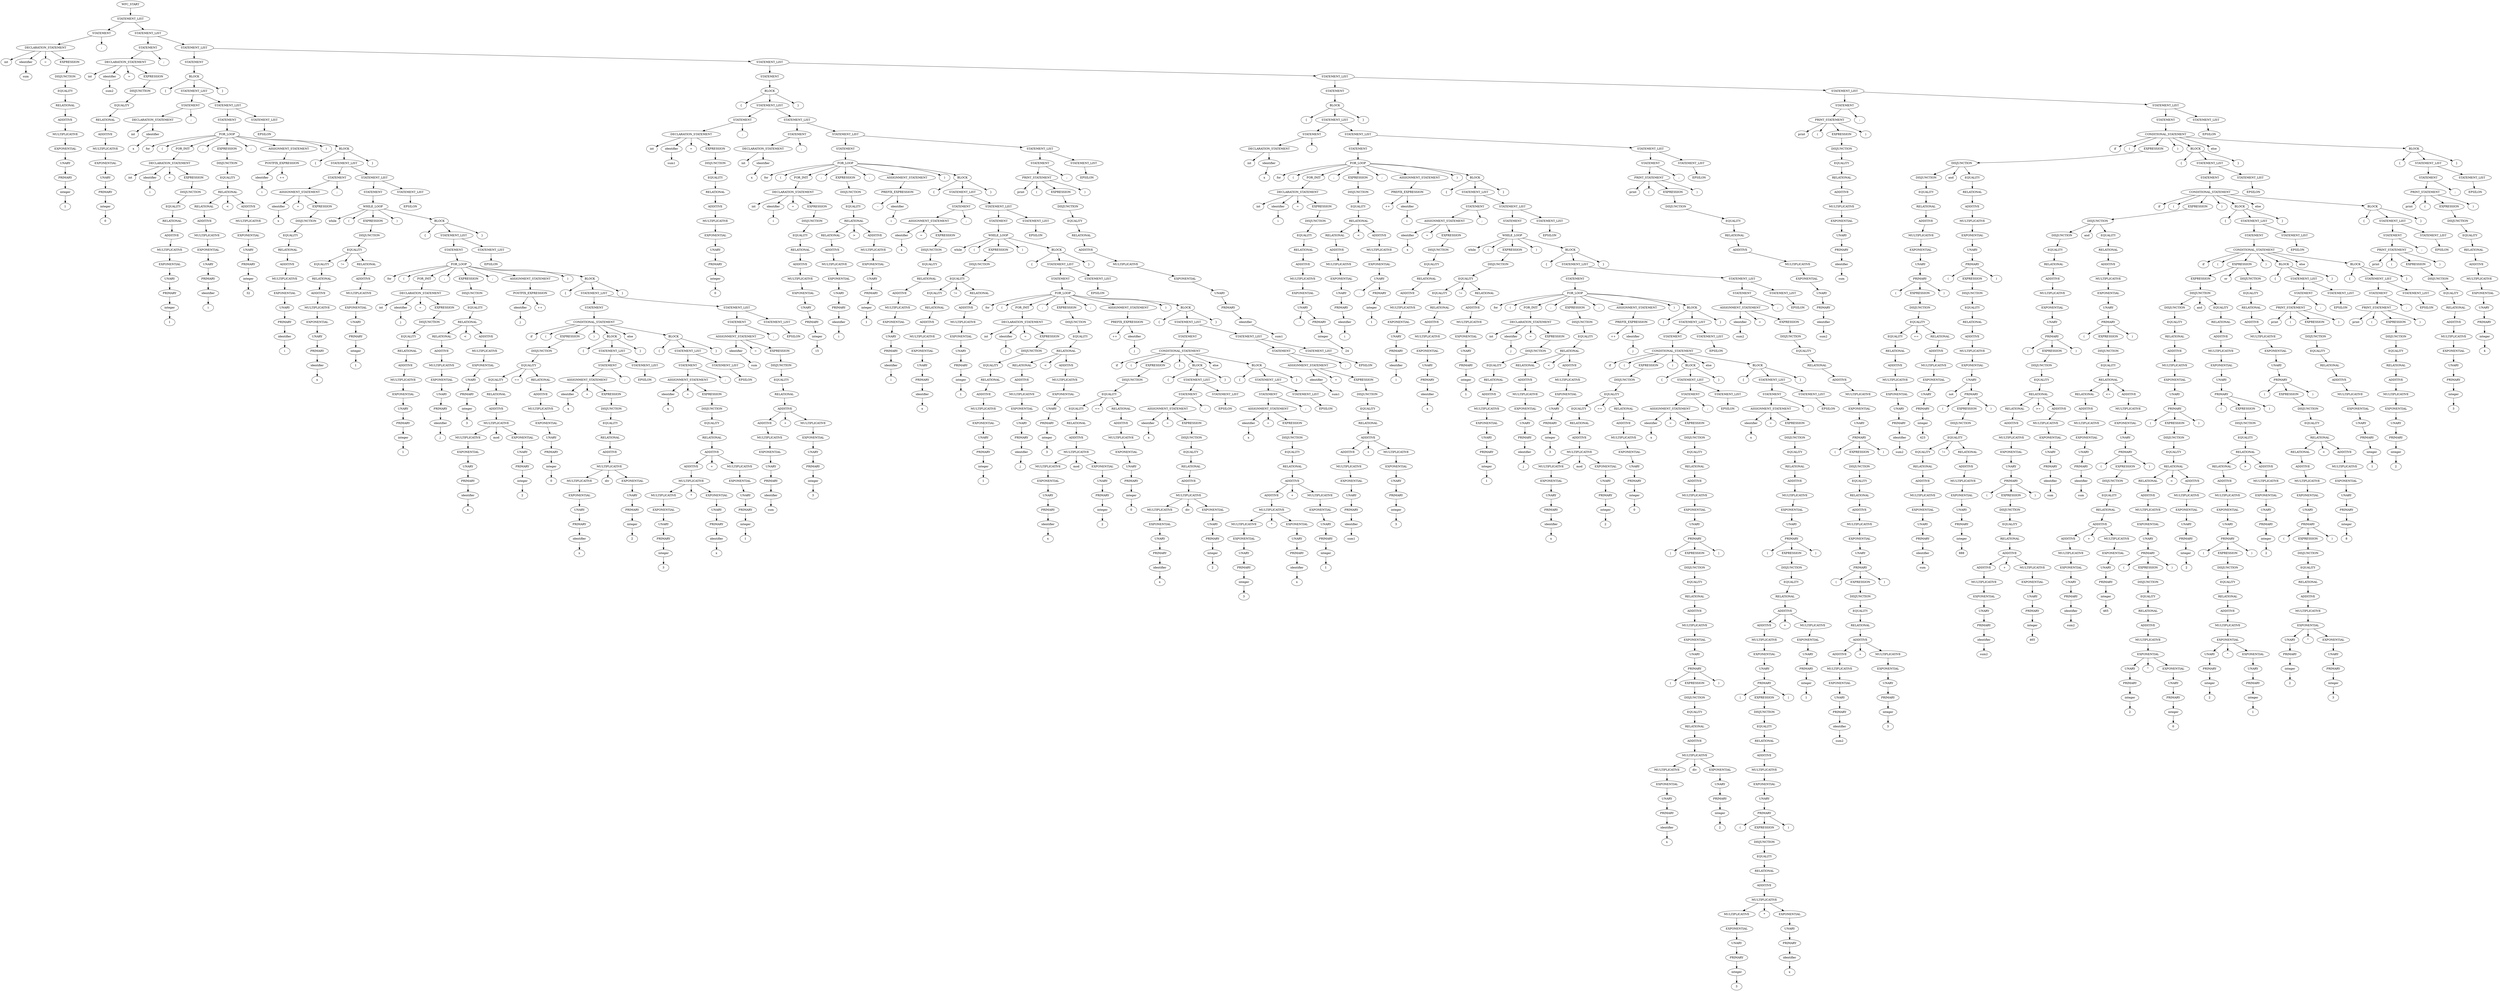 
digraph "three_x_plus_1"
{
struct1 [label="WFC_START"]
struct2 [label="STATEMENT_LIST"]
struct3 [label="STATEMENT"]
struct4 [label="DECLARATION_STATEMENT"]
struct5 [label="int"]
struct4->struct5
struct6 [label="identifier"]
struct7 [label="sum"]
struct6->struct7
struct4->struct6
struct8 [label="="]
struct4->struct8
struct9 [label="EXPRESSION"]
struct10 [label="DISJUNCTION"]
struct11 [label="EQUALITY"]
struct12 [label="RELATIONAL"]
struct13 [label="ADDITIVE"]
struct14 [label="MULTIPLICATIVE"]
struct15 [label="EXPONENTIAL"]
struct16 [label="UNARY"]
struct17 [label="PRIMARY"]
struct18 [label="integer"]
struct19 [label="1"]
struct18->struct19
struct17->struct18
struct16->struct17
struct15->struct16
struct14->struct15
struct13->struct14
struct12->struct13
struct11->struct12
struct10->struct11
struct9->struct10
struct4->struct9
struct3->struct4
struct20 [label=";"]
struct3->struct20
struct2->struct3
struct21 [label="STATEMENT_LIST"]
struct22 [label="STATEMENT"]
struct23 [label="DECLARATION_STATEMENT"]
struct24 [label="int"]
struct23->struct24
struct25 [label="identifier"]
struct26 [label="sum2"]
struct25->struct26
struct23->struct25
struct27 [label="="]
struct23->struct27
struct28 [label="EXPRESSION"]
struct29 [label="DISJUNCTION"]
struct30 [label="EQUALITY"]
struct31 [label="RELATIONAL"]
struct32 [label="ADDITIVE"]
struct33 [label="MULTIPLICATIVE"]
struct34 [label="EXPONENTIAL"]
struct35 [label="UNARY"]
struct36 [label="PRIMARY"]
struct37 [label="integer"]
struct38 [label="0"]
struct37->struct38
struct36->struct37
struct35->struct36
struct34->struct35
struct33->struct34
struct32->struct33
struct31->struct32
struct30->struct31
struct29->struct30
struct28->struct29
struct23->struct28
struct22->struct23
struct39 [label=";"]
struct22->struct39
struct21->struct22
struct40 [label="STATEMENT_LIST"]
struct41 [label="STATEMENT"]
struct42 [label="BLOCK"]
struct43 [label="{"]
struct42->struct43
struct44 [label="STATEMENT_LIST"]
struct45 [label="STATEMENT"]
struct46 [label="DECLARATION_STATEMENT"]
struct47 [label="int"]
struct46->struct47
struct48 [label="identifier"]
struct49 [label="x"]
struct48->struct49
struct46->struct48
struct45->struct46
struct50 [label=";"]
struct45->struct50
struct44->struct45
struct51 [label="STATEMENT_LIST"]
struct52 [label="STATEMENT"]
struct53 [label="FOR_LOOP"]
struct54 [label="for"]
struct53->struct54
struct55 [label="("]
struct53->struct55
struct56 [label="FOR_INIT"]
struct57 [label="DECLARATION_STATEMENT"]
struct58 [label="int"]
struct57->struct58
struct59 [label="identifier"]
struct60 [label="i"]
struct59->struct60
struct57->struct59
struct61 [label="="]
struct57->struct61
struct62 [label="EXPRESSION"]
struct63 [label="DISJUNCTION"]
struct64 [label="EQUALITY"]
struct65 [label="RELATIONAL"]
struct66 [label="ADDITIVE"]
struct67 [label="MULTIPLICATIVE"]
struct68 [label="EXPONENTIAL"]
struct69 [label="UNARY"]
struct70 [label="PRIMARY"]
struct71 [label="integer"]
struct72 [label="1"]
struct71->struct72
struct70->struct71
struct69->struct70
struct68->struct69
struct67->struct68
struct66->struct67
struct65->struct66
struct64->struct65
struct63->struct64
struct62->struct63
struct57->struct62
struct56->struct57
struct53->struct56
struct73 [label=";"]
struct53->struct73
struct74 [label="EXPRESSION"]
struct75 [label="DISJUNCTION"]
struct76 [label="EQUALITY"]
struct77 [label="RELATIONAL"]
struct78 [label="RELATIONAL"]
struct79 [label="ADDITIVE"]
struct80 [label="MULTIPLICATIVE"]
struct81 [label="EXPONENTIAL"]
struct82 [label="UNARY"]
struct83 [label="PRIMARY"]
struct84 [label="identifier"]
struct85 [label="i"]
struct84->struct85
struct83->struct84
struct82->struct83
struct81->struct82
struct80->struct81
struct79->struct80
struct78->struct79
struct77->struct78
struct86 [label="<"]
struct77->struct86
struct87 [label="ADDITIVE"]
struct88 [label="MULTIPLICATIVE"]
struct89 [label="EXPONENTIAL"]
struct90 [label="UNARY"]
struct91 [label="PRIMARY"]
struct92 [label="integer"]
struct93 [label="32"]
struct92->struct93
struct91->struct92
struct90->struct91
struct89->struct90
struct88->struct89
struct87->struct88
struct77->struct87
struct76->struct77
struct75->struct76
struct74->struct75
struct53->struct74
struct94 [label=";"]
struct53->struct94
struct95 [label="ASSIGNMENT_STATEMENT"]
struct96 [label="POSTFIX_EXPRESSION"]
struct97 [label="identifier"]
struct98 [label="i"]
struct97->struct98
struct96->struct97
struct99 [label="++"]
struct96->struct99
struct95->struct96
struct53->struct95
struct100 [label=")"]
struct53->struct100
struct101 [label="BLOCK"]
struct102 [label="{"]
struct101->struct102
struct103 [label="STATEMENT_LIST"]
struct104 [label="STATEMENT"]
struct105 [label="ASSIGNMENT_STATEMENT"]
struct106 [label="identifier"]
struct107 [label="x"]
struct106->struct107
struct105->struct106
struct108 [label="="]
struct105->struct108
struct109 [label="EXPRESSION"]
struct110 [label="DISJUNCTION"]
struct111 [label="EQUALITY"]
struct112 [label="RELATIONAL"]
struct113 [label="ADDITIVE"]
struct114 [label="MULTIPLICATIVE"]
struct115 [label="EXPONENTIAL"]
struct116 [label="UNARY"]
struct117 [label="PRIMARY"]
struct118 [label="identifier"]
struct119 [label="i"]
struct118->struct119
struct117->struct118
struct116->struct117
struct115->struct116
struct114->struct115
struct113->struct114
struct112->struct113
struct111->struct112
struct110->struct111
struct109->struct110
struct105->struct109
struct104->struct105
struct120 [label=";"]
struct104->struct120
struct103->struct104
struct121 [label="STATEMENT_LIST"]
struct122 [label="STATEMENT"]
struct123 [label="WHILE_LOOP"]
struct124 [label="while"]
struct123->struct124
struct125 [label="("]
struct123->struct125
struct126 [label="EXPRESSION"]
struct127 [label="DISJUNCTION"]
struct128 [label="EQUALITY"]
struct129 [label="EQUALITY"]
struct130 [label="RELATIONAL"]
struct131 [label="ADDITIVE"]
struct132 [label="MULTIPLICATIVE"]
struct133 [label="EXPONENTIAL"]
struct134 [label="UNARY"]
struct135 [label="PRIMARY"]
struct136 [label="identifier"]
struct137 [label="x"]
struct136->struct137
struct135->struct136
struct134->struct135
struct133->struct134
struct132->struct133
struct131->struct132
struct130->struct131
struct129->struct130
struct128->struct129
struct138 [label="!="]
struct128->struct138
struct139 [label="RELATIONAL"]
struct140 [label="ADDITIVE"]
struct141 [label="MULTIPLICATIVE"]
struct142 [label="EXPONENTIAL"]
struct143 [label="UNARY"]
struct144 [label="PRIMARY"]
struct145 [label="integer"]
struct146 [label="1"]
struct145->struct146
struct144->struct145
struct143->struct144
struct142->struct143
struct141->struct142
struct140->struct141
struct139->struct140
struct128->struct139
struct127->struct128
struct126->struct127
struct123->struct126
struct147 [label=")"]
struct123->struct147
struct148 [label="BLOCK"]
struct149 [label="{"]
struct148->struct149
struct150 [label="STATEMENT_LIST"]
struct151 [label="STATEMENT"]
struct152 [label="FOR_LOOP"]
struct153 [label="for"]
struct152->struct153
struct154 [label="("]
struct152->struct154
struct155 [label="FOR_INIT"]
struct156 [label="DECLARATION_STATEMENT"]
struct157 [label="int"]
struct156->struct157
struct158 [label="identifier"]
struct159 [label="j"]
struct158->struct159
struct156->struct158
struct160 [label="="]
struct156->struct160
struct161 [label="EXPRESSION"]
struct162 [label="DISJUNCTION"]
struct163 [label="EQUALITY"]
struct164 [label="RELATIONAL"]
struct165 [label="ADDITIVE"]
struct166 [label="MULTIPLICATIVE"]
struct167 [label="EXPONENTIAL"]
struct168 [label="UNARY"]
struct169 [label="PRIMARY"]
struct170 [label="integer"]
struct171 [label="1"]
struct170->struct171
struct169->struct170
struct168->struct169
struct167->struct168
struct166->struct167
struct165->struct166
struct164->struct165
struct163->struct164
struct162->struct163
struct161->struct162
struct156->struct161
struct155->struct156
struct152->struct155
struct172 [label=";"]
struct152->struct172
struct173 [label="EXPRESSION"]
struct174 [label="DISJUNCTION"]
struct175 [label="EQUALITY"]
struct176 [label="RELATIONAL"]
struct177 [label="RELATIONAL"]
struct178 [label="ADDITIVE"]
struct179 [label="MULTIPLICATIVE"]
struct180 [label="EXPONENTIAL"]
struct181 [label="UNARY"]
struct182 [label="PRIMARY"]
struct183 [label="identifier"]
struct184 [label="j"]
struct183->struct184
struct182->struct183
struct181->struct182
struct180->struct181
struct179->struct180
struct178->struct179
struct177->struct178
struct176->struct177
struct185 [label="<"]
struct176->struct185
struct186 [label="ADDITIVE"]
struct187 [label="MULTIPLICATIVE"]
struct188 [label="EXPONENTIAL"]
struct189 [label="UNARY"]
struct190 [label="PRIMARY"]
struct191 [label="integer"]
struct192 [label="3"]
struct191->struct192
struct190->struct191
struct189->struct190
struct188->struct189
struct187->struct188
struct186->struct187
struct176->struct186
struct175->struct176
struct174->struct175
struct173->struct174
struct152->struct173
struct193 [label=";"]
struct152->struct193
struct194 [label="ASSIGNMENT_STATEMENT"]
struct195 [label="POSTFIX_EXPRESSION"]
struct196 [label="identifier"]
struct197 [label="j"]
struct196->struct197
struct195->struct196
struct198 [label="++"]
struct195->struct198
struct194->struct195
struct152->struct194
struct199 [label=")"]
struct152->struct199
struct200 [label="BLOCK"]
struct201 [label="{"]
struct200->struct201
struct202 [label="STATEMENT_LIST"]
struct203 [label="STATEMENT"]
struct204 [label="CONDITIONAL_STATEMENT"]
struct205 [label="if"]
struct204->struct205
struct206 [label="("]
struct204->struct206
struct207 [label="EXPRESSION"]
struct208 [label="DISJUNCTION"]
struct209 [label="EQUALITY"]
struct210 [label="EQUALITY"]
struct211 [label="RELATIONAL"]
struct212 [label="ADDITIVE"]
struct213 [label="MULTIPLICATIVE"]
struct214 [label="MULTIPLICATIVE"]
struct215 [label="EXPONENTIAL"]
struct216 [label="UNARY"]
struct217 [label="PRIMARY"]
struct218 [label="identifier"]
struct219 [label="x"]
struct218->struct219
struct217->struct218
struct216->struct217
struct215->struct216
struct214->struct215
struct213->struct214
struct220 [label="mod"]
struct213->struct220
struct221 [label="EXPONENTIAL"]
struct222 [label="UNARY"]
struct223 [label="PRIMARY"]
struct224 [label="integer"]
struct225 [label="2"]
struct224->struct225
struct223->struct224
struct222->struct223
struct221->struct222
struct213->struct221
struct212->struct213
struct211->struct212
struct210->struct211
struct209->struct210
struct226 [label="=="]
struct209->struct226
struct227 [label="RELATIONAL"]
struct228 [label="ADDITIVE"]
struct229 [label="MULTIPLICATIVE"]
struct230 [label="EXPONENTIAL"]
struct231 [label="UNARY"]
struct232 [label="PRIMARY"]
struct233 [label="integer"]
struct234 [label="0"]
struct233->struct234
struct232->struct233
struct231->struct232
struct230->struct231
struct229->struct230
struct228->struct229
struct227->struct228
struct209->struct227
struct208->struct209
struct207->struct208
struct204->struct207
struct235 [label=")"]
struct204->struct235
struct236 [label="BLOCK"]
struct237 [label="{"]
struct236->struct237
struct238 [label="STATEMENT_LIST"]
struct239 [label="STATEMENT"]
struct240 [label="ASSIGNMENT_STATEMENT"]
struct241 [label="identifier"]
struct242 [label="x"]
struct241->struct242
struct240->struct241
struct243 [label="="]
struct240->struct243
struct244 [label="EXPRESSION"]
struct245 [label="DISJUNCTION"]
struct246 [label="EQUALITY"]
struct247 [label="RELATIONAL"]
struct248 [label="ADDITIVE"]
struct249 [label="MULTIPLICATIVE"]
struct250 [label="MULTIPLICATIVE"]
struct251 [label="EXPONENTIAL"]
struct252 [label="UNARY"]
struct253 [label="PRIMARY"]
struct254 [label="identifier"]
struct255 [label="x"]
struct254->struct255
struct253->struct254
struct252->struct253
struct251->struct252
struct250->struct251
struct249->struct250
struct256 [label="div"]
struct249->struct256
struct257 [label="EXPONENTIAL"]
struct258 [label="UNARY"]
struct259 [label="PRIMARY"]
struct260 [label="integer"]
struct261 [label="2"]
struct260->struct261
struct259->struct260
struct258->struct259
struct257->struct258
struct249->struct257
struct248->struct249
struct247->struct248
struct246->struct247
struct245->struct246
struct244->struct245
struct240->struct244
struct239->struct240
struct262 [label=";"]
struct239->struct262
struct238->struct239
struct263 [label="STATEMENT_LIST"]
struct264 [label="EPSILON"]
struct263->struct264
struct238->struct263
struct236->struct238
struct265 [label="}"]
struct236->struct265
struct204->struct236
struct266 [label="else"]
struct204->struct266
struct267 [label="BLOCK"]
struct268 [label="{"]
struct267->struct268
struct269 [label="STATEMENT_LIST"]
struct270 [label="STATEMENT"]
struct271 [label="ASSIGNMENT_STATEMENT"]
struct272 [label="identifier"]
struct273 [label="x"]
struct272->struct273
struct271->struct272
struct274 [label="="]
struct271->struct274
struct275 [label="EXPRESSION"]
struct276 [label="DISJUNCTION"]
struct277 [label="EQUALITY"]
struct278 [label="RELATIONAL"]
struct279 [label="ADDITIVE"]
struct280 [label="ADDITIVE"]
struct281 [label="MULTIPLICATIVE"]
struct282 [label="MULTIPLICATIVE"]
struct283 [label="EXPONENTIAL"]
struct284 [label="UNARY"]
struct285 [label="PRIMARY"]
struct286 [label="integer"]
struct287 [label="3"]
struct286->struct287
struct285->struct286
struct284->struct285
struct283->struct284
struct282->struct283
struct281->struct282
struct288 [label="*"]
struct281->struct288
struct289 [label="EXPONENTIAL"]
struct290 [label="UNARY"]
struct291 [label="PRIMARY"]
struct292 [label="identifier"]
struct293 [label="x"]
struct292->struct293
struct291->struct292
struct290->struct291
struct289->struct290
struct281->struct289
struct280->struct281
struct279->struct280
struct294 [label="+"]
struct279->struct294
struct295 [label="MULTIPLICATIVE"]
struct296 [label="EXPONENTIAL"]
struct297 [label="UNARY"]
struct298 [label="PRIMARY"]
struct299 [label="integer"]
struct300 [label="1"]
struct299->struct300
struct298->struct299
struct297->struct298
struct296->struct297
struct295->struct296
struct279->struct295
struct278->struct279
struct277->struct278
struct276->struct277
struct275->struct276
struct271->struct275
struct270->struct271
struct301 [label=";"]
struct270->struct301
struct269->struct270
struct302 [label="STATEMENT_LIST"]
struct303 [label="EPSILON"]
struct302->struct303
struct269->struct302
struct267->struct269
struct304 [label="}"]
struct267->struct304
struct204->struct267
struct203->struct204
struct202->struct203
struct305 [label="STATEMENT_LIST"]
struct306 [label="STATEMENT"]
struct307 [label="ASSIGNMENT_STATEMENT"]
struct308 [label="identifier"]
struct309 [label="sum"]
struct308->struct309
struct307->struct308
struct310 [label="="]
struct307->struct310
struct311 [label="EXPRESSION"]
struct312 [label="DISJUNCTION"]
struct313 [label="EQUALITY"]
struct314 [label="RELATIONAL"]
struct315 [label="ADDITIVE"]
struct316 [label="ADDITIVE"]
struct317 [label="MULTIPLICATIVE"]
struct318 [label="EXPONENTIAL"]
struct319 [label="UNARY"]
struct320 [label="PRIMARY"]
struct321 [label="identifier"]
struct322 [label="sum"]
struct321->struct322
struct320->struct321
struct319->struct320
struct318->struct319
struct317->struct318
struct316->struct317
struct315->struct316
struct323 [label="+"]
struct315->struct323
struct324 [label="MULTIPLICATIVE"]
struct325 [label="EXPONENTIAL"]
struct326 [label="UNARY"]
struct327 [label="PRIMARY"]
struct328 [label="integer"]
struct329 [label="3"]
struct328->struct329
struct327->struct328
struct326->struct327
struct325->struct326
struct324->struct325
struct315->struct324
struct314->struct315
struct313->struct314
struct312->struct313
struct311->struct312
struct307->struct311
struct306->struct307
struct330 [label=";"]
struct306->struct330
struct305->struct306
struct331 [label="STATEMENT_LIST"]
struct332 [label="EPSILON"]
struct331->struct332
struct305->struct331
struct202->struct305
struct200->struct202
struct333 [label="}"]
struct200->struct333
struct152->struct200
struct151->struct152
struct150->struct151
struct334 [label="STATEMENT_LIST"]
struct335 [label="EPSILON"]
struct334->struct335
struct150->struct334
struct148->struct150
struct336 [label="}"]
struct148->struct336
struct123->struct148
struct122->struct123
struct121->struct122
struct337 [label="STATEMENT_LIST"]
struct338 [label="EPSILON"]
struct337->struct338
struct121->struct337
struct103->struct121
struct101->struct103
struct339 [label="}"]
struct101->struct339
struct53->struct101
struct52->struct53
struct51->struct52
struct340 [label="STATEMENT_LIST"]
struct341 [label="EPSILON"]
struct340->struct341
struct51->struct340
struct44->struct51
struct42->struct44
struct342 [label="}"]
struct42->struct342
struct41->struct42
struct40->struct41
struct343 [label="STATEMENT_LIST"]
struct344 [label="STATEMENT"]
struct345 [label="BLOCK"]
struct346 [label="{"]
struct345->struct346
struct347 [label="STATEMENT_LIST"]
struct348 [label="STATEMENT"]
struct349 [label="DECLARATION_STATEMENT"]
struct350 [label="int"]
struct349->struct350
struct351 [label="identifier"]
struct352 [label="sum1"]
struct351->struct352
struct349->struct351
struct353 [label="="]
struct349->struct353
struct354 [label="EXPRESSION"]
struct355 [label="DISJUNCTION"]
struct356 [label="EQUALITY"]
struct357 [label="RELATIONAL"]
struct358 [label="ADDITIVE"]
struct359 [label="MULTIPLICATIVE"]
struct360 [label="EXPONENTIAL"]
struct361 [label="UNARY"]
struct362 [label="PRIMARY"]
struct363 [label="integer"]
struct364 [label="0"]
struct363->struct364
struct362->struct363
struct361->struct362
struct360->struct361
struct359->struct360
struct358->struct359
struct357->struct358
struct356->struct357
struct355->struct356
struct354->struct355
struct349->struct354
struct348->struct349
struct365 [label=";"]
struct348->struct365
struct347->struct348
struct366 [label="STATEMENT_LIST"]
struct367 [label="STATEMENT"]
struct368 [label="DECLARATION_STATEMENT"]
struct369 [label="int"]
struct368->struct369
struct370 [label="identifier"]
struct371 [label="x"]
struct370->struct371
struct368->struct370
struct367->struct368
struct372 [label=";"]
struct367->struct372
struct366->struct367
struct373 [label="STATEMENT_LIST"]
struct374 [label="STATEMENT"]
struct375 [label="FOR_LOOP"]
struct376 [label="for"]
struct375->struct376
struct377 [label="("]
struct375->struct377
struct378 [label="FOR_INIT"]
struct379 [label="DECLARATION_STATEMENT"]
struct380 [label="int"]
struct379->struct380
struct381 [label="identifier"]
struct382 [label="i"]
struct381->struct382
struct379->struct381
struct383 [label="="]
struct379->struct383
struct384 [label="EXPRESSION"]
struct385 [label="DISJUNCTION"]
struct386 [label="EQUALITY"]
struct387 [label="RELATIONAL"]
struct388 [label="ADDITIVE"]
struct389 [label="MULTIPLICATIVE"]
struct390 [label="EXPONENTIAL"]
struct391 [label="UNARY"]
struct392 [label="PRIMARY"]
struct393 [label="integer"]
struct394 [label="15"]
struct393->struct394
struct392->struct393
struct391->struct392
struct390->struct391
struct389->struct390
struct388->struct389
struct387->struct388
struct386->struct387
struct385->struct386
struct384->struct385
struct379->struct384
struct378->struct379
struct375->struct378
struct395 [label=";"]
struct375->struct395
struct396 [label="EXPRESSION"]
struct397 [label="DISJUNCTION"]
struct398 [label="EQUALITY"]
struct399 [label="RELATIONAL"]
struct400 [label="RELATIONAL"]
struct401 [label="ADDITIVE"]
struct402 [label="MULTIPLICATIVE"]
struct403 [label="EXPONENTIAL"]
struct404 [label="UNARY"]
struct405 [label="PRIMARY"]
struct406 [label="identifier"]
struct407 [label="i"]
struct406->struct407
struct405->struct406
struct404->struct405
struct403->struct404
struct402->struct403
struct401->struct402
struct400->struct401
struct399->struct400
struct408 [label=">"]
struct399->struct408
struct409 [label="ADDITIVE"]
struct410 [label="MULTIPLICATIVE"]
struct411 [label="EXPONENTIAL"]
struct412 [label="UNARY"]
struct413 [label="PRIMARY"]
struct414 [label="integer"]
struct415 [label="1"]
struct414->struct415
struct413->struct414
struct412->struct413
struct411->struct412
struct410->struct411
struct409->struct410
struct399->struct409
struct398->struct399
struct397->struct398
struct396->struct397
struct375->struct396
struct416 [label=";"]
struct375->struct416
struct417 [label="ASSIGNMENT_STATEMENT"]
struct418 [label="PREFIX_EXPRESSION"]
struct419 [label="--"]
struct418->struct419
struct420 [label="identifier"]
struct421 [label="i"]
struct420->struct421
struct418->struct420
struct417->struct418
struct375->struct417
struct422 [label=")"]
struct375->struct422
struct423 [label="BLOCK"]
struct424 [label="{"]
struct423->struct424
struct425 [label="STATEMENT_LIST"]
struct426 [label="STATEMENT"]
struct427 [label="ASSIGNMENT_STATEMENT"]
struct428 [label="identifier"]
struct429 [label="x"]
struct428->struct429
struct427->struct428
struct430 [label="="]
struct427->struct430
struct431 [label="EXPRESSION"]
struct432 [label="DISJUNCTION"]
struct433 [label="EQUALITY"]
struct434 [label="RELATIONAL"]
struct435 [label="ADDITIVE"]
struct436 [label="MULTIPLICATIVE"]
struct437 [label="EXPONENTIAL"]
struct438 [label="UNARY"]
struct439 [label="PRIMARY"]
struct440 [label="identifier"]
struct441 [label="i"]
struct440->struct441
struct439->struct440
struct438->struct439
struct437->struct438
struct436->struct437
struct435->struct436
struct434->struct435
struct433->struct434
struct432->struct433
struct431->struct432
struct427->struct431
struct426->struct427
struct442 [label=";"]
struct426->struct442
struct425->struct426
struct443 [label="STATEMENT_LIST"]
struct444 [label="STATEMENT"]
struct445 [label="WHILE_LOOP"]
struct446 [label="while"]
struct445->struct446
struct447 [label="("]
struct445->struct447
struct448 [label="EXPRESSION"]
struct449 [label="DISJUNCTION"]
struct450 [label="EQUALITY"]
struct451 [label="EQUALITY"]
struct452 [label="RELATIONAL"]
struct453 [label="ADDITIVE"]
struct454 [label="MULTIPLICATIVE"]
struct455 [label="EXPONENTIAL"]
struct456 [label="UNARY"]
struct457 [label="PRIMARY"]
struct458 [label="identifier"]
struct459 [label="x"]
struct458->struct459
struct457->struct458
struct456->struct457
struct455->struct456
struct454->struct455
struct453->struct454
struct452->struct453
struct451->struct452
struct450->struct451
struct460 [label="!="]
struct450->struct460
struct461 [label="RELATIONAL"]
struct462 [label="ADDITIVE"]
struct463 [label="MULTIPLICATIVE"]
struct464 [label="EXPONENTIAL"]
struct465 [label="UNARY"]
struct466 [label="PRIMARY"]
struct467 [label="integer"]
struct468 [label="1"]
struct467->struct468
struct466->struct467
struct465->struct466
struct464->struct465
struct463->struct464
struct462->struct463
struct461->struct462
struct450->struct461
struct449->struct450
struct448->struct449
struct445->struct448
struct469 [label=")"]
struct445->struct469
struct470 [label="BLOCK"]
struct471 [label="{"]
struct470->struct471
struct472 [label="STATEMENT_LIST"]
struct473 [label="STATEMENT"]
struct474 [label="FOR_LOOP"]
struct475 [label="for"]
struct474->struct475
struct476 [label="("]
struct474->struct476
struct477 [label="FOR_INIT"]
struct478 [label="DECLARATION_STATEMENT"]
struct479 [label="int"]
struct478->struct479
struct480 [label="identifier"]
struct481 [label="j"]
struct480->struct481
struct478->struct480
struct482 [label="="]
struct478->struct482
struct483 [label="EXPRESSION"]
struct484 [label="DISJUNCTION"]
struct485 [label="EQUALITY"]
struct486 [label="RELATIONAL"]
struct487 [label="ADDITIVE"]
struct488 [label="MULTIPLICATIVE"]
struct489 [label="EXPONENTIAL"]
struct490 [label="UNARY"]
struct491 [label="PRIMARY"]
struct492 [label="integer"]
struct493 [label="1"]
struct492->struct493
struct491->struct492
struct490->struct491
struct489->struct490
struct488->struct489
struct487->struct488
struct486->struct487
struct485->struct486
struct484->struct485
struct483->struct484
struct478->struct483
struct477->struct478
struct474->struct477
struct494 [label=";"]
struct474->struct494
struct495 [label="EXPRESSION"]
struct496 [label="DISJUNCTION"]
struct497 [label="EQUALITY"]
struct498 [label="RELATIONAL"]
struct499 [label="RELATIONAL"]
struct500 [label="ADDITIVE"]
struct501 [label="MULTIPLICATIVE"]
struct502 [label="EXPONENTIAL"]
struct503 [label="UNARY"]
struct504 [label="PRIMARY"]
struct505 [label="identifier"]
struct506 [label="j"]
struct505->struct506
struct504->struct505
struct503->struct504
struct502->struct503
struct501->struct502
struct500->struct501
struct499->struct500
struct498->struct499
struct507 [label="<"]
struct498->struct507
struct508 [label="ADDITIVE"]
struct509 [label="MULTIPLICATIVE"]
struct510 [label="EXPONENTIAL"]
struct511 [label="UNARY"]
struct512 [label="PRIMARY"]
struct513 [label="integer"]
struct514 [label="3"]
struct513->struct514
struct512->struct513
struct511->struct512
struct510->struct511
struct509->struct510
struct508->struct509
struct498->struct508
struct497->struct498
struct496->struct497
struct495->struct496
struct474->struct495
struct515 [label=";"]
struct474->struct515
struct516 [label="ASSIGNMENT_STATEMENT"]
struct517 [label="PREFIX_EXPRESSION"]
struct518 [label="++"]
struct517->struct518
struct519 [label="identifier"]
struct520 [label="j"]
struct519->struct520
struct517->struct519
struct516->struct517
struct474->struct516
struct521 [label=")"]
struct474->struct521
struct522 [label="BLOCK"]
struct523 [label="{"]
struct522->struct523
struct524 [label="STATEMENT_LIST"]
struct525 [label="STATEMENT"]
struct526 [label="CONDITIONAL_STATEMENT"]
struct527 [label="if"]
struct526->struct527
struct528 [label="("]
struct526->struct528
struct529 [label="EXPRESSION"]
struct530 [label="DISJUNCTION"]
struct531 [label="EQUALITY"]
struct532 [label="EQUALITY"]
struct533 [label="RELATIONAL"]
struct534 [label="ADDITIVE"]
struct535 [label="MULTIPLICATIVE"]
struct536 [label="MULTIPLICATIVE"]
struct537 [label="EXPONENTIAL"]
struct538 [label="UNARY"]
struct539 [label="PRIMARY"]
struct540 [label="identifier"]
struct541 [label="x"]
struct540->struct541
struct539->struct540
struct538->struct539
struct537->struct538
struct536->struct537
struct535->struct536
struct542 [label="mod"]
struct535->struct542
struct543 [label="EXPONENTIAL"]
struct544 [label="UNARY"]
struct545 [label="PRIMARY"]
struct546 [label="integer"]
struct547 [label="2"]
struct546->struct547
struct545->struct546
struct544->struct545
struct543->struct544
struct535->struct543
struct534->struct535
struct533->struct534
struct532->struct533
struct531->struct532
struct548 [label="=="]
struct531->struct548
struct549 [label="RELATIONAL"]
struct550 [label="ADDITIVE"]
struct551 [label="MULTIPLICATIVE"]
struct552 [label="EXPONENTIAL"]
struct553 [label="UNARY"]
struct554 [label="PRIMARY"]
struct555 [label="integer"]
struct556 [label="0"]
struct555->struct556
struct554->struct555
struct553->struct554
struct552->struct553
struct551->struct552
struct550->struct551
struct549->struct550
struct531->struct549
struct530->struct531
struct529->struct530
struct526->struct529
struct557 [label=")"]
struct526->struct557
struct558 [label="BLOCK"]
struct559 [label="{"]
struct558->struct559
struct560 [label="STATEMENT_LIST"]
struct561 [label="STATEMENT"]
struct562 [label="ASSIGNMENT_STATEMENT"]
struct563 [label="identifier"]
struct564 [label="x"]
struct563->struct564
struct562->struct563
struct565 [label="="]
struct562->struct565
struct566 [label="EXPRESSION"]
struct567 [label="DISJUNCTION"]
struct568 [label="EQUALITY"]
struct569 [label="RELATIONAL"]
struct570 [label="ADDITIVE"]
struct571 [label="MULTIPLICATIVE"]
struct572 [label="MULTIPLICATIVE"]
struct573 [label="EXPONENTIAL"]
struct574 [label="UNARY"]
struct575 [label="PRIMARY"]
struct576 [label="identifier"]
struct577 [label="x"]
struct576->struct577
struct575->struct576
struct574->struct575
struct573->struct574
struct572->struct573
struct571->struct572
struct578 [label="div"]
struct571->struct578
struct579 [label="EXPONENTIAL"]
struct580 [label="UNARY"]
struct581 [label="PRIMARY"]
struct582 [label="integer"]
struct583 [label="2"]
struct582->struct583
struct581->struct582
struct580->struct581
struct579->struct580
struct571->struct579
struct570->struct571
struct569->struct570
struct568->struct569
struct567->struct568
struct566->struct567
struct562->struct566
struct561->struct562
struct584 [label=";"]
struct561->struct584
struct560->struct561
struct585 [label="STATEMENT_LIST"]
struct586 [label="EPSILON"]
struct585->struct586
struct560->struct585
struct558->struct560
struct587 [label="}"]
struct558->struct587
struct526->struct558
struct588 [label="else"]
struct526->struct588
struct589 [label="BLOCK"]
struct590 [label="{"]
struct589->struct590
struct591 [label="STATEMENT_LIST"]
struct592 [label="STATEMENT"]
struct593 [label="ASSIGNMENT_STATEMENT"]
struct594 [label="identifier"]
struct595 [label="x"]
struct594->struct595
struct593->struct594
struct596 [label="="]
struct593->struct596
struct597 [label="EXPRESSION"]
struct598 [label="DISJUNCTION"]
struct599 [label="EQUALITY"]
struct600 [label="RELATIONAL"]
struct601 [label="ADDITIVE"]
struct602 [label="ADDITIVE"]
struct603 [label="MULTIPLICATIVE"]
struct604 [label="MULTIPLICATIVE"]
struct605 [label="EXPONENTIAL"]
struct606 [label="UNARY"]
struct607 [label="PRIMARY"]
struct608 [label="integer"]
struct609 [label="3"]
struct608->struct609
struct607->struct608
struct606->struct607
struct605->struct606
struct604->struct605
struct603->struct604
struct610 [label="*"]
struct603->struct610
struct611 [label="EXPONENTIAL"]
struct612 [label="UNARY"]
struct613 [label="PRIMARY"]
struct614 [label="identifier"]
struct615 [label="x"]
struct614->struct615
struct613->struct614
struct612->struct613
struct611->struct612
struct603->struct611
struct602->struct603
struct601->struct602
struct616 [label="+"]
struct601->struct616
struct617 [label="MULTIPLICATIVE"]
struct618 [label="EXPONENTIAL"]
struct619 [label="UNARY"]
struct620 [label="PRIMARY"]
struct621 [label="integer"]
struct622 [label="1"]
struct621->struct622
struct620->struct621
struct619->struct620
struct618->struct619
struct617->struct618
struct601->struct617
struct600->struct601
struct599->struct600
struct598->struct599
struct597->struct598
struct593->struct597
struct592->struct593
struct623 [label=";"]
struct592->struct623
struct591->struct592
struct624 [label="STATEMENT_LIST"]
struct625 [label="EPSILON"]
struct624->struct625
struct591->struct624
struct589->struct591
struct626 [label="}"]
struct589->struct626
struct526->struct589
struct525->struct526
struct524->struct525
struct627 [label="STATEMENT_LIST"]
struct628 [label="STATEMENT"]
struct629 [label="ASSIGNMENT_STATEMENT"]
struct630 [label="identifier"]
struct631 [label="sum1"]
struct630->struct631
struct629->struct630
struct632 [label="="]
struct629->struct632
struct633 [label="EXPRESSION"]
struct634 [label="DISJUNCTION"]
struct635 [label="EQUALITY"]
struct636 [label="RELATIONAL"]
struct637 [label="ADDITIVE"]
struct638 [label="ADDITIVE"]
struct639 [label="MULTIPLICATIVE"]
struct640 [label="EXPONENTIAL"]
struct641 [label="UNARY"]
struct642 [label="PRIMARY"]
struct643 [label="identifier"]
struct644 [label="sum1"]
struct643->struct644
struct642->struct643
struct641->struct642
struct640->struct641
struct639->struct640
struct638->struct639
struct637->struct638
struct645 [label="+"]
struct637->struct645
struct646 [label="MULTIPLICATIVE"]
struct647 [label="EXPONENTIAL"]
struct648 [label="UNARY"]
struct649 [label="PRIMARY"]
struct650 [label="integer"]
struct651 [label="3"]
struct650->struct651
struct649->struct650
struct648->struct649
struct647->struct648
struct646->struct647
struct637->struct646
struct636->struct637
struct635->struct636
struct634->struct635
struct633->struct634
struct629->struct633
struct628->struct629
struct652 [label=";"]
struct628->struct652
struct627->struct628
struct653 [label="STATEMENT_LIST"]
struct654 [label="EPSILON"]
struct653->struct654
struct627->struct653
struct524->struct627
struct522->struct524
struct655 [label="}"]
struct522->struct655
struct474->struct522
struct473->struct474
struct472->struct473
struct656 [label="STATEMENT_LIST"]
struct657 [label="EPSILON"]
struct656->struct657
struct472->struct656
struct470->struct472
struct658 [label="}"]
struct470->struct658
struct445->struct470
struct444->struct445
struct443->struct444
struct659 [label="STATEMENT_LIST"]
struct660 [label="EPSILON"]
struct659->struct660
struct443->struct659
struct425->struct443
struct423->struct425
struct661 [label="}"]
struct423->struct661
struct375->struct423
struct374->struct375
struct373->struct374
struct662 [label="STATEMENT_LIST"]
struct663 [label="STATEMENT"]
struct664 [label="PRINT_STATEMENT"]
struct665 [label="print"]
struct664->struct665
struct666 [label="("]
struct664->struct666
struct667 [label="EXPRESSION"]
struct668 [label="DISJUNCTION"]
struct669 [label="EQUALITY"]
struct670 [label="RELATIONAL"]
struct671 [label="ADDITIVE"]
struct672 [label="MULTIPLICATIVE"]
struct673 [label="EXPONENTIAL"]
struct674 [label="UNARY"]
struct675 [label="PRIMARY"]
struct676 [label="identifier"]
struct677 [label="sum1"]
struct676->struct677
struct675->struct676
struct674->struct675
struct673->struct674
struct672->struct673
struct671->struct672
struct670->struct671
struct669->struct670
struct668->struct669
struct667->struct668
struct664->struct667
struct678 [label=")"]
struct664->struct678
struct663->struct664
struct679 [label=";"]
struct663->struct679
struct662->struct663
struct680 [label="STATEMENT_LIST"]
struct681 [label="EPSILON"]
struct680->struct681
struct662->struct680
struct373->struct662
struct366->struct373
struct347->struct366
struct345->struct347
struct682 [label="}"]
struct345->struct682
struct344->struct345
struct343->struct344
struct683 [label="STATEMENT_LIST"]
struct684 [label="STATEMENT"]
struct685 [label="BLOCK"]
struct686 [label="{"]
struct685->struct686
struct687 [label="STATEMENT_LIST"]
struct688 [label="STATEMENT"]
struct689 [label="DECLARATION_STATEMENT"]
struct690 [label="int"]
struct689->struct690
struct691 [label="identifier"]
struct692 [label="x"]
struct691->struct692
struct689->struct691
struct688->struct689
struct693 [label=";"]
struct688->struct693
struct687->struct688
struct694 [label="STATEMENT_LIST"]
struct695 [label="STATEMENT"]
struct696 [label="FOR_LOOP"]
struct697 [label="for"]
struct696->struct697
struct698 [label="("]
struct696->struct698
struct699 [label="FOR_INIT"]
struct700 [label="DECLARATION_STATEMENT"]
struct701 [label="int"]
struct700->struct701
struct702 [label="identifier"]
struct703 [label="i"]
struct702->struct703
struct700->struct702
struct704 [label="="]
struct700->struct704
struct705 [label="EXPRESSION"]
struct706 [label="DISJUNCTION"]
struct707 [label="EQUALITY"]
struct708 [label="RELATIONAL"]
struct709 [label="ADDITIVE"]
struct710 [label="MULTIPLICATIVE"]
struct711 [label="EXPONENTIAL"]
struct712 [label="UNARY"]
struct713 [label="-"]
struct712->struct713
struct714 [label="PRIMARY"]
struct715 [label="integer"]
struct716 [label="24"]
struct715->struct716
struct714->struct715
struct712->struct714
struct711->struct712
struct710->struct711
struct709->struct710
struct708->struct709
struct707->struct708
struct706->struct707
struct705->struct706
struct700->struct705
struct699->struct700
struct696->struct699
struct717 [label=";"]
struct696->struct717
struct718 [label="EXPRESSION"]
struct719 [label="DISJUNCTION"]
struct720 [label="EQUALITY"]
struct721 [label="RELATIONAL"]
struct722 [label="RELATIONAL"]
struct723 [label="ADDITIVE"]
struct724 [label="MULTIPLICATIVE"]
struct725 [label="EXPONENTIAL"]
struct726 [label="UNARY"]
struct727 [label="PRIMARY"]
struct728 [label="identifier"]
struct729 [label="i"]
struct728->struct729
struct727->struct728
struct726->struct727
struct725->struct726
struct724->struct725
struct723->struct724
struct722->struct723
struct721->struct722
struct730 [label="<"]
struct721->struct730
struct731 [label="ADDITIVE"]
struct732 [label="MULTIPLICATIVE"]
struct733 [label="EXPONENTIAL"]
struct734 [label="UNARY"]
struct735 [label="-"]
struct734->struct735
struct736 [label="PRIMARY"]
struct737 [label="integer"]
struct738 [label="1"]
struct737->struct738
struct736->struct737
struct734->struct736
struct733->struct734
struct732->struct733
struct731->struct732
struct721->struct731
struct720->struct721
struct719->struct720
struct718->struct719
struct696->struct718
struct739 [label=";"]
struct696->struct739
struct740 [label="ASSIGNMENT_STATEMENT"]
struct741 [label="PREFIX_EXPRESSION"]
struct742 [label="++"]
struct741->struct742
struct743 [label="identifier"]
struct744 [label="i"]
struct743->struct744
struct741->struct743
struct740->struct741
struct696->struct740
struct745 [label=")"]
struct696->struct745
struct746 [label="BLOCK"]
struct747 [label="{"]
struct746->struct747
struct748 [label="STATEMENT_LIST"]
struct749 [label="STATEMENT"]
struct750 [label="ASSIGNMENT_STATEMENT"]
struct751 [label="identifier"]
struct752 [label="x"]
struct751->struct752
struct750->struct751
struct753 [label="="]
struct750->struct753
struct754 [label="EXPRESSION"]
struct755 [label="DISJUNCTION"]
struct756 [label="EQUALITY"]
struct757 [label="RELATIONAL"]
struct758 [label="ADDITIVE"]
struct759 [label="MULTIPLICATIVE"]
struct760 [label="EXPONENTIAL"]
struct761 [label="UNARY"]
struct762 [label="PRIMARY"]
struct763 [label="identifier"]
struct764 [label="i"]
struct763->struct764
struct762->struct763
struct761->struct762
struct760->struct761
struct759->struct760
struct758->struct759
struct757->struct758
struct756->struct757
struct755->struct756
struct754->struct755
struct750->struct754
struct749->struct750
struct765 [label=";"]
struct749->struct765
struct748->struct749
struct766 [label="STATEMENT_LIST"]
struct767 [label="STATEMENT"]
struct768 [label="WHILE_LOOP"]
struct769 [label="while"]
struct768->struct769
struct770 [label="("]
struct768->struct770
struct771 [label="EXPRESSION"]
struct772 [label="DISJUNCTION"]
struct773 [label="EQUALITY"]
struct774 [label="EQUALITY"]
struct775 [label="RELATIONAL"]
struct776 [label="ADDITIVE"]
struct777 [label="MULTIPLICATIVE"]
struct778 [label="EXPONENTIAL"]
struct779 [label="UNARY"]
struct780 [label="PRIMARY"]
struct781 [label="identifier"]
struct782 [label="x"]
struct781->struct782
struct780->struct781
struct779->struct780
struct778->struct779
struct777->struct778
struct776->struct777
struct775->struct776
struct774->struct775
struct773->struct774
struct783 [label="!="]
struct773->struct783
struct784 [label="RELATIONAL"]
struct785 [label="ADDITIVE"]
struct786 [label="MULTIPLICATIVE"]
struct787 [label="EXPONENTIAL"]
struct788 [label="UNARY"]
struct789 [label="PRIMARY"]
struct790 [label="integer"]
struct791 [label="1"]
struct790->struct791
struct789->struct790
struct788->struct789
struct787->struct788
struct786->struct787
struct785->struct786
struct784->struct785
struct773->struct784
struct772->struct773
struct771->struct772
struct768->struct771
struct792 [label=")"]
struct768->struct792
struct793 [label="BLOCK"]
struct794 [label="{"]
struct793->struct794
struct795 [label="STATEMENT_LIST"]
struct796 [label="STATEMENT"]
struct797 [label="FOR_LOOP"]
struct798 [label="for"]
struct797->struct798
struct799 [label="("]
struct797->struct799
struct800 [label="FOR_INIT"]
struct801 [label="DECLARATION_STATEMENT"]
struct802 [label="int"]
struct801->struct802
struct803 [label="identifier"]
struct804 [label="j"]
struct803->struct804
struct801->struct803
struct805 [label="="]
struct801->struct805
struct806 [label="EXPRESSION"]
struct807 [label="DISJUNCTION"]
struct808 [label="EQUALITY"]
struct809 [label="RELATIONAL"]
struct810 [label="ADDITIVE"]
struct811 [label="MULTIPLICATIVE"]
struct812 [label="EXPONENTIAL"]
struct813 [label="UNARY"]
struct814 [label="PRIMARY"]
struct815 [label="integer"]
struct816 [label="1"]
struct815->struct816
struct814->struct815
struct813->struct814
struct812->struct813
struct811->struct812
struct810->struct811
struct809->struct810
struct808->struct809
struct807->struct808
struct806->struct807
struct801->struct806
struct800->struct801
struct797->struct800
struct817 [label=";"]
struct797->struct817
struct818 [label="EXPRESSION"]
struct819 [label="DISJUNCTION"]
struct820 [label="EQUALITY"]
struct821 [label="RELATIONAL"]
struct822 [label="RELATIONAL"]
struct823 [label="ADDITIVE"]
struct824 [label="MULTIPLICATIVE"]
struct825 [label="EXPONENTIAL"]
struct826 [label="UNARY"]
struct827 [label="PRIMARY"]
struct828 [label="identifier"]
struct829 [label="j"]
struct828->struct829
struct827->struct828
struct826->struct827
struct825->struct826
struct824->struct825
struct823->struct824
struct822->struct823
struct821->struct822
struct830 [label="<"]
struct821->struct830
struct831 [label="ADDITIVE"]
struct832 [label="MULTIPLICATIVE"]
struct833 [label="EXPONENTIAL"]
struct834 [label="UNARY"]
struct835 [label="PRIMARY"]
struct836 [label="integer"]
struct837 [label="3"]
struct836->struct837
struct835->struct836
struct834->struct835
struct833->struct834
struct832->struct833
struct831->struct832
struct821->struct831
struct820->struct821
struct819->struct820
struct818->struct819
struct797->struct818
struct838 [label=";"]
struct797->struct838
struct839 [label="ASSIGNMENT_STATEMENT"]
struct840 [label="PREFIX_EXPRESSION"]
struct841 [label="++"]
struct840->struct841
struct842 [label="identifier"]
struct843 [label="j"]
struct842->struct843
struct840->struct842
struct839->struct840
struct797->struct839
struct844 [label=")"]
struct797->struct844
struct845 [label="BLOCK"]
struct846 [label="{"]
struct845->struct846
struct847 [label="STATEMENT_LIST"]
struct848 [label="STATEMENT"]
struct849 [label="CONDITIONAL_STATEMENT"]
struct850 [label="if"]
struct849->struct850
struct851 [label="("]
struct849->struct851
struct852 [label="EXPRESSION"]
struct853 [label="DISJUNCTION"]
struct854 [label="EQUALITY"]
struct855 [label="EQUALITY"]
struct856 [label="RELATIONAL"]
struct857 [label="ADDITIVE"]
struct858 [label="MULTIPLICATIVE"]
struct859 [label="MULTIPLICATIVE"]
struct860 [label="EXPONENTIAL"]
struct861 [label="UNARY"]
struct862 [label="PRIMARY"]
struct863 [label="identifier"]
struct864 [label="x"]
struct863->struct864
struct862->struct863
struct861->struct862
struct860->struct861
struct859->struct860
struct858->struct859
struct865 [label="mod"]
struct858->struct865
struct866 [label="EXPONENTIAL"]
struct867 [label="UNARY"]
struct868 [label="PRIMARY"]
struct869 [label="integer"]
struct870 [label="2"]
struct869->struct870
struct868->struct869
struct867->struct868
struct866->struct867
struct858->struct866
struct857->struct858
struct856->struct857
struct855->struct856
struct854->struct855
struct871 [label="=="]
struct854->struct871
struct872 [label="RELATIONAL"]
struct873 [label="ADDITIVE"]
struct874 [label="MULTIPLICATIVE"]
struct875 [label="EXPONENTIAL"]
struct876 [label="UNARY"]
struct877 [label="PRIMARY"]
struct878 [label="integer"]
struct879 [label="0"]
struct878->struct879
struct877->struct878
struct876->struct877
struct875->struct876
struct874->struct875
struct873->struct874
struct872->struct873
struct854->struct872
struct853->struct854
struct852->struct853
struct849->struct852
struct880 [label=")"]
struct849->struct880
struct881 [label="BLOCK"]
struct882 [label="{"]
struct881->struct882
struct883 [label="STATEMENT_LIST"]
struct884 [label="STATEMENT"]
struct885 [label="ASSIGNMENT_STATEMENT"]
struct886 [label="identifier"]
struct887 [label="x"]
struct886->struct887
struct885->struct886
struct888 [label="="]
struct885->struct888
struct889 [label="EXPRESSION"]
struct890 [label="DISJUNCTION"]
struct891 [label="EQUALITY"]
struct892 [label="RELATIONAL"]
struct893 [label="ADDITIVE"]
struct894 [label="MULTIPLICATIVE"]
struct895 [label="EXPONENTIAL"]
struct896 [label="UNARY"]
struct897 [label="PRIMARY"]
struct898 [label="|"]
struct897->struct898
struct899 [label="EXPRESSION"]
struct900 [label="DISJUNCTION"]
struct901 [label="EQUALITY"]
struct902 [label="RELATIONAL"]
struct903 [label="ADDITIVE"]
struct904 [label="MULTIPLICATIVE"]
struct905 [label="EXPONENTIAL"]
struct906 [label="UNARY"]
struct907 [label="PRIMARY"]
struct908 [label="("]
struct907->struct908
struct909 [label="EXPRESSION"]
struct910 [label="DISJUNCTION"]
struct911 [label="EQUALITY"]
struct912 [label="RELATIONAL"]
struct913 [label="ADDITIVE"]
struct914 [label="MULTIPLICATIVE"]
struct915 [label="MULTIPLICATIVE"]
struct916 [label="EXPONENTIAL"]
struct917 [label="UNARY"]
struct918 [label="PRIMARY"]
struct919 [label="identifier"]
struct920 [label="x"]
struct919->struct920
struct918->struct919
struct917->struct918
struct916->struct917
struct915->struct916
struct914->struct915
struct921 [label="div"]
struct914->struct921
struct922 [label="EXPONENTIAL"]
struct923 [label="UNARY"]
struct924 [label="PRIMARY"]
struct925 [label="integer"]
struct926 [label="2"]
struct925->struct926
struct924->struct925
struct923->struct924
struct922->struct923
struct914->struct922
struct913->struct914
struct912->struct913
struct911->struct912
struct910->struct911
struct909->struct910
struct907->struct909
struct927 [label=")"]
struct907->struct927
struct906->struct907
struct905->struct906
struct904->struct905
struct903->struct904
struct902->struct903
struct901->struct902
struct900->struct901
struct899->struct900
struct897->struct899
struct928 [label="|"]
struct897->struct928
struct896->struct897
struct895->struct896
struct894->struct895
struct893->struct894
struct892->struct893
struct891->struct892
struct890->struct891
struct889->struct890
struct885->struct889
struct884->struct885
struct929 [label=";"]
struct884->struct929
struct883->struct884
struct930 [label="STATEMENT_LIST"]
struct931 [label="EPSILON"]
struct930->struct931
struct883->struct930
struct881->struct883
struct932 [label="}"]
struct881->struct932
struct849->struct881
struct933 [label="else"]
struct849->struct933
struct934 [label="BLOCK"]
struct935 [label="{"]
struct934->struct935
struct936 [label="STATEMENT_LIST"]
struct937 [label="STATEMENT"]
struct938 [label="ASSIGNMENT_STATEMENT"]
struct939 [label="identifier"]
struct940 [label="x"]
struct939->struct940
struct938->struct939
struct941 [label="="]
struct938->struct941
struct942 [label="EXPRESSION"]
struct943 [label="DISJUNCTION"]
struct944 [label="EQUALITY"]
struct945 [label="RELATIONAL"]
struct946 [label="ADDITIVE"]
struct947 [label="MULTIPLICATIVE"]
struct948 [label="EXPONENTIAL"]
struct949 [label="UNARY"]
struct950 [label="PRIMARY"]
struct951 [label="("]
struct950->struct951
struct952 [label="EXPRESSION"]
struct953 [label="DISJUNCTION"]
struct954 [label="EQUALITY"]
struct955 [label="RELATIONAL"]
struct956 [label="ADDITIVE"]
struct957 [label="ADDITIVE"]
struct958 [label="MULTIPLICATIVE"]
struct959 [label="EXPONENTIAL"]
struct960 [label="UNARY"]
struct961 [label="PRIMARY"]
struct962 [label="|"]
struct961->struct962
struct963 [label="EXPRESSION"]
struct964 [label="DISJUNCTION"]
struct965 [label="EQUALITY"]
struct966 [label="RELATIONAL"]
struct967 [label="ADDITIVE"]
struct968 [label="MULTIPLICATIVE"]
struct969 [label="EXPONENTIAL"]
struct970 [label="UNARY"]
struct971 [label="PRIMARY"]
struct972 [label="("]
struct971->struct972
struct973 [label="EXPRESSION"]
struct974 [label="DISJUNCTION"]
struct975 [label="EQUALITY"]
struct976 [label="RELATIONAL"]
struct977 [label="ADDITIVE"]
struct978 [label="MULTIPLICATIVE"]
struct979 [label="MULTIPLICATIVE"]
struct980 [label="EXPONENTIAL"]
struct981 [label="UNARY"]
struct982 [label="PRIMARY"]
struct983 [label="integer"]
struct984 [label="3"]
struct983->struct984
struct982->struct983
struct981->struct982
struct980->struct981
struct979->struct980
struct978->struct979
struct985 [label="*"]
struct978->struct985
struct986 [label="EXPONENTIAL"]
struct987 [label="UNARY"]
struct988 [label="PRIMARY"]
struct989 [label="identifier"]
struct990 [label="x"]
struct989->struct990
struct988->struct989
struct987->struct988
struct986->struct987
struct978->struct986
struct977->struct978
struct976->struct977
struct975->struct976
struct974->struct975
struct973->struct974
struct971->struct973
struct991 [label=")"]
struct971->struct991
struct970->struct971
struct969->struct970
struct968->struct969
struct967->struct968
struct966->struct967
struct965->struct966
struct964->struct965
struct963->struct964
struct961->struct963
struct992 [label="|"]
struct961->struct992
struct960->struct961
struct959->struct960
struct958->struct959
struct957->struct958
struct956->struct957
struct993 [label="+"]
struct956->struct993
struct994 [label="MULTIPLICATIVE"]
struct995 [label="EXPONENTIAL"]
struct996 [label="UNARY"]
struct997 [label="PRIMARY"]
struct998 [label="integer"]
struct999 [label="1"]
struct998->struct999
struct997->struct998
struct996->struct997
struct995->struct996
struct994->struct995
struct956->struct994
struct955->struct956
struct954->struct955
struct953->struct954
struct952->struct953
struct950->struct952
struct1000 [label=")"]
struct950->struct1000
struct949->struct950
struct948->struct949
struct947->struct948
struct946->struct947
struct945->struct946
struct944->struct945
struct943->struct944
struct942->struct943
struct938->struct942
struct937->struct938
struct1001 [label=";"]
struct937->struct1001
struct936->struct937
struct1002 [label="STATEMENT_LIST"]
struct1003 [label="EPSILON"]
struct1002->struct1003
struct936->struct1002
struct934->struct936
struct1004 [label="}"]
struct934->struct1004
struct849->struct934
struct848->struct849
struct847->struct848
struct1005 [label="STATEMENT_LIST"]
struct1006 [label="EPSILON"]
struct1005->struct1006
struct847->struct1005
struct845->struct847
struct1007 [label="}"]
struct845->struct1007
struct797->struct845
struct796->struct797
struct795->struct796
struct1008 [label="STATEMENT_LIST"]
struct1009 [label="STATEMENT"]
struct1010 [label="ASSIGNMENT_STATEMENT"]
struct1011 [label="identifier"]
struct1012 [label="sum2"]
struct1011->struct1012
struct1010->struct1011
struct1013 [label="="]
struct1010->struct1013
struct1014 [label="EXPRESSION"]
struct1015 [label="DISJUNCTION"]
struct1016 [label="EQUALITY"]
struct1017 [label="RELATIONAL"]
struct1018 [label="ADDITIVE"]
struct1019 [label="MULTIPLICATIVE"]
struct1020 [label="EXPONENTIAL"]
struct1021 [label="UNARY"]
struct1022 [label="PRIMARY"]
struct1023 [label="("]
struct1022->struct1023
struct1024 [label="EXPRESSION"]
struct1025 [label="DISJUNCTION"]
struct1026 [label="EQUALITY"]
struct1027 [label="RELATIONAL"]
struct1028 [label="ADDITIVE"]
struct1029 [label="MULTIPLICATIVE"]
struct1030 [label="EXPONENTIAL"]
struct1031 [label="UNARY"]
struct1032 [label="PRIMARY"]
struct1033 [label="("]
struct1032->struct1033
struct1034 [label="EXPRESSION"]
struct1035 [label="DISJUNCTION"]
struct1036 [label="EQUALITY"]
struct1037 [label="RELATIONAL"]
struct1038 [label="ADDITIVE"]
struct1039 [label="ADDITIVE"]
struct1040 [label="MULTIPLICATIVE"]
struct1041 [label="EXPONENTIAL"]
struct1042 [label="UNARY"]
struct1043 [label="PRIMARY"]
struct1044 [label="identifier"]
struct1045 [label="sum2"]
struct1044->struct1045
struct1043->struct1044
struct1042->struct1043
struct1041->struct1042
struct1040->struct1041
struct1039->struct1040
struct1038->struct1039
struct1046 [label="+"]
struct1038->struct1046
struct1047 [label="MULTIPLICATIVE"]
struct1048 [label="EXPONENTIAL"]
struct1049 [label="UNARY"]
struct1050 [label="PRIMARY"]
struct1051 [label="integer"]
struct1052 [label="3"]
struct1051->struct1052
struct1050->struct1051
struct1049->struct1050
struct1048->struct1049
struct1047->struct1048
struct1038->struct1047
struct1037->struct1038
struct1036->struct1037
struct1035->struct1036
struct1034->struct1035
struct1032->struct1034
struct1053 [label=")"]
struct1032->struct1053
struct1031->struct1032
struct1030->struct1031
struct1029->struct1030
struct1028->struct1029
struct1027->struct1028
struct1026->struct1027
struct1025->struct1026
struct1024->struct1025
struct1022->struct1024
struct1054 [label=")"]
struct1022->struct1054
struct1021->struct1022
struct1020->struct1021
struct1019->struct1020
struct1018->struct1019
struct1017->struct1018
struct1016->struct1017
struct1015->struct1016
struct1014->struct1015
struct1010->struct1014
struct1009->struct1010
struct1055 [label=";"]
struct1009->struct1055
struct1008->struct1009
struct1056 [label="STATEMENT_LIST"]
struct1057 [label="EPSILON"]
struct1056->struct1057
struct1008->struct1056
struct795->struct1008
struct793->struct795
struct1058 [label="}"]
struct793->struct1058
struct768->struct793
struct767->struct768
struct766->struct767
struct1059 [label="STATEMENT_LIST"]
struct1060 [label="EPSILON"]
struct1059->struct1060
struct766->struct1059
struct748->struct766
struct746->struct748
struct1061 [label="}"]
struct746->struct1061
struct696->struct746
struct695->struct696
struct694->struct695
struct1062 [label="STATEMENT_LIST"]
struct1063 [label="STATEMENT"]
struct1064 [label="PRINT_STATEMENT"]
struct1065 [label="print"]
struct1064->struct1065
struct1066 [label="("]
struct1064->struct1066
struct1067 [label="EXPRESSION"]
struct1068 [label="DISJUNCTION"]
struct1069 [label="EQUALITY"]
struct1070 [label="RELATIONAL"]
struct1071 [label="ADDITIVE"]
struct1072 [label="MULTIPLICATIVE"]
struct1073 [label="EXPONENTIAL"]
struct1074 [label="UNARY"]
struct1075 [label="PRIMARY"]
struct1076 [label="identifier"]
struct1077 [label="sum2"]
struct1076->struct1077
struct1075->struct1076
struct1074->struct1075
struct1073->struct1074
struct1072->struct1073
struct1071->struct1072
struct1070->struct1071
struct1069->struct1070
struct1068->struct1069
struct1067->struct1068
struct1064->struct1067
struct1078 [label=")"]
struct1064->struct1078
struct1063->struct1064
struct1079 [label=";"]
struct1063->struct1079
struct1062->struct1063
struct1080 [label="STATEMENT_LIST"]
struct1081 [label="EPSILON"]
struct1080->struct1081
struct1062->struct1080
struct694->struct1062
struct687->struct694
struct685->struct687
struct1082 [label="}"]
struct685->struct1082
struct684->struct685
struct683->struct684
struct1083 [label="STATEMENT_LIST"]
struct1084 [label="STATEMENT"]
struct1085 [label="PRINT_STATEMENT"]
struct1086 [label="print"]
struct1085->struct1086
struct1087 [label="("]
struct1085->struct1087
struct1088 [label="EXPRESSION"]
struct1089 [label="DISJUNCTION"]
struct1090 [label="EQUALITY"]
struct1091 [label="RELATIONAL"]
struct1092 [label="ADDITIVE"]
struct1093 [label="MULTIPLICATIVE"]
struct1094 [label="EXPONENTIAL"]
struct1095 [label="UNARY"]
struct1096 [label="PRIMARY"]
struct1097 [label="identifier"]
struct1098 [label="sum"]
struct1097->struct1098
struct1096->struct1097
struct1095->struct1096
struct1094->struct1095
struct1093->struct1094
struct1092->struct1093
struct1091->struct1092
struct1090->struct1091
struct1089->struct1090
struct1088->struct1089
struct1085->struct1088
struct1099 [label=")"]
struct1085->struct1099
struct1084->struct1085
struct1100 [label=";"]
struct1084->struct1100
struct1083->struct1084
struct1101 [label="STATEMENT_LIST"]
struct1102 [label="STATEMENT"]
struct1103 [label="CONDITIONAL_STATEMENT"]
struct1104 [label="if"]
struct1103->struct1104
struct1105 [label="("]
struct1103->struct1105
struct1106 [label="EXPRESSION"]
struct1107 [label="DISJUNCTION"]
struct1108 [label="DISJUNCTION"]
struct1109 [label="EQUALITY"]
struct1110 [label="RELATIONAL"]
struct1111 [label="ADDITIVE"]
struct1112 [label="MULTIPLICATIVE"]
struct1113 [label="EXPONENTIAL"]
struct1114 [label="UNARY"]
struct1115 [label="PRIMARY"]
struct1116 [label="("]
struct1115->struct1116
struct1117 [label="EXPRESSION"]
struct1118 [label="DISJUNCTION"]
struct1119 [label="EQUALITY"]
struct1120 [label="EQUALITY"]
struct1121 [label="RELATIONAL"]
struct1122 [label="ADDITIVE"]
struct1123 [label="MULTIPLICATIVE"]
struct1124 [label="EXPONENTIAL"]
struct1125 [label="UNARY"]
struct1126 [label="PRIMARY"]
struct1127 [label="identifier"]
struct1128 [label="sum2"]
struct1127->struct1128
struct1126->struct1127
struct1125->struct1126
struct1124->struct1125
struct1123->struct1124
struct1122->struct1123
struct1121->struct1122
struct1120->struct1121
struct1119->struct1120
struct1129 [label="=="]
struct1119->struct1129
struct1130 [label="RELATIONAL"]
struct1131 [label="ADDITIVE"]
struct1132 [label="MULTIPLICATIVE"]
struct1133 [label="EXPONENTIAL"]
struct1134 [label="UNARY"]
struct1135 [label="PRIMARY"]
struct1136 [label="integer"]
struct1137 [label="423"]
struct1136->struct1137
struct1135->struct1136
struct1134->struct1135
struct1133->struct1134
struct1132->struct1133
struct1131->struct1132
struct1130->struct1131
struct1119->struct1130
struct1118->struct1119
struct1117->struct1118
struct1115->struct1117
struct1138 [label=")"]
struct1115->struct1138
struct1114->struct1115
struct1113->struct1114
struct1112->struct1113
struct1111->struct1112
struct1110->struct1111
struct1109->struct1110
struct1108->struct1109
struct1107->struct1108
struct1139 [label="and"]
struct1107->struct1139
struct1140 [label="EQUALITY"]
struct1141 [label="RELATIONAL"]
struct1142 [label="ADDITIVE"]
struct1143 [label="MULTIPLICATIVE"]
struct1144 [label="EXPONENTIAL"]
struct1145 [label="UNARY"]
struct1146 [label="PRIMARY"]
struct1147 [label="("]
struct1146->struct1147
struct1148 [label="EXPRESSION"]
struct1149 [label="DISJUNCTION"]
struct1150 [label="EQUALITY"]
struct1151 [label="RELATIONAL"]
struct1152 [label="ADDITIVE"]
struct1153 [label="MULTIPLICATIVE"]
struct1154 [label="EXPONENTIAL"]
struct1155 [label="UNARY"]
struct1156 [label="not"]
struct1155->struct1156
struct1157 [label="PRIMARY"]
struct1158 [label="("]
struct1157->struct1158
struct1159 [label="EXPRESSION"]
struct1160 [label="DISJUNCTION"]
struct1161 [label="EQUALITY"]
struct1162 [label="EQUALITY"]
struct1163 [label="RELATIONAL"]
struct1164 [label="ADDITIVE"]
struct1165 [label="MULTIPLICATIVE"]
struct1166 [label="EXPONENTIAL"]
struct1167 [label="UNARY"]
struct1168 [label="PRIMARY"]
struct1169 [label="identifier"]
struct1170 [label="sum"]
struct1169->struct1170
struct1168->struct1169
struct1167->struct1168
struct1166->struct1167
struct1165->struct1166
struct1164->struct1165
struct1163->struct1164
struct1162->struct1163
struct1161->struct1162
struct1171 [label="!="]
struct1161->struct1171
struct1172 [label="RELATIONAL"]
struct1173 [label="ADDITIVE"]
struct1174 [label="MULTIPLICATIVE"]
struct1175 [label="EXPONENTIAL"]
struct1176 [label="UNARY"]
struct1177 [label="PRIMARY"]
struct1178 [label="integer"]
struct1179 [label="888"]
struct1178->struct1179
struct1177->struct1178
struct1176->struct1177
struct1175->struct1176
struct1174->struct1175
struct1173->struct1174
struct1172->struct1173
struct1161->struct1172
struct1160->struct1161
struct1159->struct1160
struct1157->struct1159
struct1180 [label=")"]
struct1157->struct1180
struct1155->struct1157
struct1154->struct1155
struct1153->struct1154
struct1152->struct1153
struct1151->struct1152
struct1150->struct1151
struct1149->struct1150
struct1148->struct1149
struct1146->struct1148
struct1181 [label=")"]
struct1146->struct1181
struct1145->struct1146
struct1144->struct1145
struct1143->struct1144
struct1142->struct1143
struct1141->struct1142
struct1140->struct1141
struct1107->struct1140
struct1106->struct1107
struct1103->struct1106
struct1182 [label=")"]
struct1103->struct1182
struct1183 [label="BLOCK"]
struct1184 [label="{"]
struct1183->struct1184
struct1185 [label="STATEMENT_LIST"]
struct1186 [label="STATEMENT"]
struct1187 [label="CONDITIONAL_STATEMENT"]
struct1188 [label="if"]
struct1187->struct1188
struct1189 [label="("]
struct1187->struct1189
struct1190 [label="EXPRESSION"]
struct1191 [label="DISJUNCTION"]
struct1192 [label="DISJUNCTION"]
struct1193 [label="EQUALITY"]
struct1194 [label="RELATIONAL"]
struct1195 [label="ADDITIVE"]
struct1196 [label="MULTIPLICATIVE"]
struct1197 [label="EXPONENTIAL"]
struct1198 [label="UNARY"]
struct1199 [label="PRIMARY"]
struct1200 [label="("]
struct1199->struct1200
struct1201 [label="EXPRESSION"]
struct1202 [label="DISJUNCTION"]
struct1203 [label="EQUALITY"]
struct1204 [label="RELATIONAL"]
struct1205 [label="RELATIONAL"]
struct1206 [label="ADDITIVE"]
struct1207 [label="MULTIPLICATIVE"]
struct1208 [label="EXPONENTIAL"]
struct1209 [label="UNARY"]
struct1210 [label="PRIMARY"]
struct1211 [label="("]
struct1210->struct1211
struct1212 [label="EXPRESSION"]
struct1213 [label="DISJUNCTION"]
struct1214 [label="EQUALITY"]
struct1215 [label="RELATIONAL"]
struct1216 [label="ADDITIVE"]
struct1217 [label="ADDITIVE"]
struct1218 [label="MULTIPLICATIVE"]
struct1219 [label="EXPONENTIAL"]
struct1220 [label="UNARY"]
struct1221 [label="PRIMARY"]
struct1222 [label="identifier"]
struct1223 [label="sum2"]
struct1222->struct1223
struct1221->struct1222
struct1220->struct1221
struct1219->struct1220
struct1218->struct1219
struct1217->struct1218
struct1216->struct1217
struct1224 [label="+"]
struct1216->struct1224
struct1225 [label="MULTIPLICATIVE"]
struct1226 [label="EXPONENTIAL"]
struct1227 [label="UNARY"]
struct1228 [label="PRIMARY"]
struct1229 [label="integer"]
struct1230 [label="465"]
struct1229->struct1230
struct1228->struct1229
struct1227->struct1228
struct1226->struct1227
struct1225->struct1226
struct1216->struct1225
struct1215->struct1216
struct1214->struct1215
struct1213->struct1214
struct1212->struct1213
struct1210->struct1212
struct1231 [label=")"]
struct1210->struct1231
struct1209->struct1210
struct1208->struct1209
struct1207->struct1208
struct1206->struct1207
struct1205->struct1206
struct1204->struct1205
struct1232 [label=">="]
struct1204->struct1232
struct1233 [label="ADDITIVE"]
struct1234 [label="MULTIPLICATIVE"]
struct1235 [label="EXPONENTIAL"]
struct1236 [label="UNARY"]
struct1237 [label="PRIMARY"]
struct1238 [label="identifier"]
struct1239 [label="sum"]
struct1238->struct1239
struct1237->struct1238
struct1236->struct1237
struct1235->struct1236
struct1234->struct1235
struct1233->struct1234
struct1204->struct1233
struct1203->struct1204
struct1202->struct1203
struct1201->struct1202
struct1199->struct1201
struct1240 [label=")"]
struct1199->struct1240
struct1198->struct1199
struct1197->struct1198
struct1196->struct1197
struct1195->struct1196
struct1194->struct1195
struct1193->struct1194
struct1192->struct1193
struct1191->struct1192
struct1241 [label="and"]
struct1191->struct1241
struct1242 [label="EQUALITY"]
struct1243 [label="RELATIONAL"]
struct1244 [label="ADDITIVE"]
struct1245 [label="MULTIPLICATIVE"]
struct1246 [label="EXPONENTIAL"]
struct1247 [label="UNARY"]
struct1248 [label="PRIMARY"]
struct1249 [label="("]
struct1248->struct1249
struct1250 [label="EXPRESSION"]
struct1251 [label="DISJUNCTION"]
struct1252 [label="EQUALITY"]
struct1253 [label="RELATIONAL"]
struct1254 [label="RELATIONAL"]
struct1255 [label="ADDITIVE"]
struct1256 [label="MULTIPLICATIVE"]
struct1257 [label="EXPONENTIAL"]
struct1258 [label="UNARY"]
struct1259 [label="PRIMARY"]
struct1260 [label="identifier"]
struct1261 [label="sum"]
struct1260->struct1261
struct1259->struct1260
struct1258->struct1259
struct1257->struct1258
struct1256->struct1257
struct1255->struct1256
struct1254->struct1255
struct1253->struct1254
struct1262 [label="<="]
struct1253->struct1262
struct1263 [label="ADDITIVE"]
struct1264 [label="MULTIPLICATIVE"]
struct1265 [label="EXPONENTIAL"]
struct1266 [label="UNARY"]
struct1267 [label="PRIMARY"]
struct1268 [label="("]
struct1267->struct1268
struct1269 [label="EXPRESSION"]
struct1270 [label="DISJUNCTION"]
struct1271 [label="EQUALITY"]
struct1272 [label="RELATIONAL"]
struct1273 [label="ADDITIVE"]
struct1274 [label="ADDITIVE"]
struct1275 [label="MULTIPLICATIVE"]
struct1276 [label="EXPONENTIAL"]
struct1277 [label="UNARY"]
struct1278 [label="PRIMARY"]
struct1279 [label="identifier"]
struct1280 [label="sum2"]
struct1279->struct1280
struct1278->struct1279
struct1277->struct1278
struct1276->struct1277
struct1275->struct1276
struct1274->struct1275
struct1273->struct1274
struct1281 [label="+"]
struct1273->struct1281
struct1282 [label="MULTIPLICATIVE"]
struct1283 [label="EXPONENTIAL"]
struct1284 [label="UNARY"]
struct1285 [label="PRIMARY"]
struct1286 [label="integer"]
struct1287 [label="465"]
struct1286->struct1287
struct1285->struct1286
struct1284->struct1285
struct1283->struct1284
struct1282->struct1283
struct1273->struct1282
struct1272->struct1273
struct1271->struct1272
struct1270->struct1271
struct1269->struct1270
struct1267->struct1269
struct1288 [label=")"]
struct1267->struct1288
struct1266->struct1267
struct1265->struct1266
struct1264->struct1265
struct1263->struct1264
struct1253->struct1263
struct1252->struct1253
struct1251->struct1252
struct1250->struct1251
struct1248->struct1250
struct1289 [label=")"]
struct1248->struct1289
struct1247->struct1248
struct1246->struct1247
struct1245->struct1246
struct1244->struct1245
struct1243->struct1244
struct1242->struct1243
struct1191->struct1242
struct1190->struct1191
struct1187->struct1190
struct1290 [label=")"]
struct1187->struct1290
struct1291 [label="BLOCK"]
struct1292 [label="{"]
struct1291->struct1292
struct1293 [label="STATEMENT_LIST"]
struct1294 [label="STATEMENT"]
struct1295 [label="CONDITIONAL_STATEMENT"]
struct1296 [label="if"]
struct1295->struct1296
struct1297 [label="("]
struct1295->struct1297
struct1298 [label="EXPRESSION"]
struct1299 [label="EXPRESSION"]
struct1300 [label="DISJUNCTION"]
struct1301 [label="DISJUNCTION"]
struct1302 [label="EQUALITY"]
struct1303 [label="RELATIONAL"]
struct1304 [label="ADDITIVE"]
struct1305 [label="MULTIPLICATIVE"]
struct1306 [label="EXPONENTIAL"]
struct1307 [label="UNARY"]
struct1308 [label="PRIMARY"]
struct1309 [label="("]
struct1308->struct1309
struct1310 [label="EXPRESSION"]
struct1311 [label="DISJUNCTION"]
struct1312 [label="EQUALITY"]
struct1313 [label="RELATIONAL"]
struct1314 [label="RELATIONAL"]
struct1315 [label="ADDITIVE"]
struct1316 [label="MULTIPLICATIVE"]
struct1317 [label="EXPONENTIAL"]
struct1318 [label="UNARY"]
struct1319 [label="PRIMARY"]
struct1320 [label="("]
struct1319->struct1320
struct1321 [label="EXPRESSION"]
struct1322 [label="DISJUNCTION"]
struct1323 [label="EQUALITY"]
struct1324 [label="RELATIONAL"]
struct1325 [label="ADDITIVE"]
struct1326 [label="MULTIPLICATIVE"]
struct1327 [label="EXPONENTIAL"]
struct1328 [label="UNARY"]
struct1329 [label="PRIMARY"]
struct1330 [label="integer"]
struct1331 [label="2"]
struct1330->struct1331
struct1329->struct1330
struct1328->struct1329
struct1327->struct1328
struct1332 [label="^"]
struct1327->struct1332
struct1333 [label="EXPONENTIAL"]
struct1334 [label="UNARY"]
struct1335 [label="PRIMARY"]
struct1336 [label="integer"]
struct1337 [label="0"]
struct1336->struct1337
struct1335->struct1336
struct1334->struct1335
struct1333->struct1334
struct1327->struct1333
struct1326->struct1327
struct1325->struct1326
struct1324->struct1325
struct1323->struct1324
struct1322->struct1323
struct1321->struct1322
struct1319->struct1321
struct1338 [label=")"]
struct1319->struct1338
struct1318->struct1319
struct1317->struct1318
struct1316->struct1317
struct1315->struct1316
struct1314->struct1315
struct1313->struct1314
struct1339 [label="<"]
struct1313->struct1339
struct1340 [label="ADDITIVE"]
struct1341 [label="MULTIPLICATIVE"]
struct1342 [label="EXPONENTIAL"]
struct1343 [label="UNARY"]
struct1344 [label="PRIMARY"]
struct1345 [label="integer"]
struct1346 [label="2"]
struct1345->struct1346
struct1344->struct1345
struct1343->struct1344
struct1342->struct1343
struct1341->struct1342
struct1340->struct1341
struct1313->struct1340
struct1312->struct1313
struct1311->struct1312
struct1310->struct1311
struct1308->struct1310
struct1347 [label=")"]
struct1308->struct1347
struct1307->struct1308
struct1306->struct1307
struct1305->struct1306
struct1304->struct1305
struct1303->struct1304
struct1302->struct1303
struct1301->struct1302
struct1300->struct1301
struct1348 [label="and"]
struct1300->struct1348
struct1349 [label="EQUALITY"]
struct1350 [label="RELATIONAL"]
struct1351 [label="ADDITIVE"]
struct1352 [label="MULTIPLICATIVE"]
struct1353 [label="EXPONENTIAL"]
struct1354 [label="UNARY"]
struct1355 [label="PRIMARY"]
struct1356 [label="("]
struct1355->struct1356
struct1357 [label="EXPRESSION"]
struct1358 [label="DISJUNCTION"]
struct1359 [label="EQUALITY"]
struct1360 [label="RELATIONAL"]
struct1361 [label="RELATIONAL"]
struct1362 [label="ADDITIVE"]
struct1363 [label="MULTIPLICATIVE"]
struct1364 [label="EXPONENTIAL"]
struct1365 [label="UNARY"]
struct1366 [label="PRIMARY"]
struct1367 [label="("]
struct1366->struct1367
struct1368 [label="EXPRESSION"]
struct1369 [label="DISJUNCTION"]
struct1370 [label="EQUALITY"]
struct1371 [label="RELATIONAL"]
struct1372 [label="ADDITIVE"]
struct1373 [label="MULTIPLICATIVE"]
struct1374 [label="EXPONENTIAL"]
struct1375 [label="UNARY"]
struct1376 [label="PRIMARY"]
struct1377 [label="integer"]
struct1378 [label="2"]
struct1377->struct1378
struct1376->struct1377
struct1375->struct1376
struct1374->struct1375
struct1379 [label="^"]
struct1374->struct1379
struct1380 [label="EXPONENTIAL"]
struct1381 [label="UNARY"]
struct1382 [label="PRIMARY"]
struct1383 [label="integer"]
struct1384 [label="1"]
struct1383->struct1384
struct1382->struct1383
struct1381->struct1382
struct1380->struct1381
struct1374->struct1380
struct1373->struct1374
struct1372->struct1373
struct1371->struct1372
struct1370->struct1371
struct1369->struct1370
struct1368->struct1369
struct1366->struct1368
struct1385 [label=")"]
struct1366->struct1385
struct1365->struct1366
struct1364->struct1365
struct1363->struct1364
struct1362->struct1363
struct1361->struct1362
struct1360->struct1361
struct1386 [label=">"]
struct1360->struct1386
struct1387 [label="ADDITIVE"]
struct1388 [label="MULTIPLICATIVE"]
struct1389 [label="EXPONENTIAL"]
struct1390 [label="UNARY"]
struct1391 [label="PRIMARY"]
struct1392 [label="integer"]
struct1393 [label="2"]
struct1392->struct1393
struct1391->struct1392
struct1390->struct1391
struct1389->struct1390
struct1388->struct1389
struct1387->struct1388
struct1360->struct1387
struct1359->struct1360
struct1358->struct1359
struct1357->struct1358
struct1355->struct1357
struct1394 [label=")"]
struct1355->struct1394
struct1354->struct1355
struct1353->struct1354
struct1352->struct1353
struct1351->struct1352
struct1350->struct1351
struct1349->struct1350
struct1300->struct1349
struct1299->struct1300
struct1298->struct1299
struct1395 [label="or"]
struct1298->struct1395
struct1396 [label="DISJUNCTION"]
struct1397 [label="EQUALITY"]
struct1398 [label="RELATIONAL"]
struct1399 [label="ADDITIVE"]
struct1400 [label="MULTIPLICATIVE"]
struct1401 [label="EXPONENTIAL"]
struct1402 [label="UNARY"]
struct1403 [label="PRIMARY"]
struct1404 [label="("]
struct1403->struct1404
struct1405 [label="EXPRESSION"]
struct1406 [label="DISJUNCTION"]
struct1407 [label="EQUALITY"]
struct1408 [label="RELATIONAL"]
struct1409 [label="RELATIONAL"]
struct1410 [label="ADDITIVE"]
struct1411 [label="MULTIPLICATIVE"]
struct1412 [label="EXPONENTIAL"]
struct1413 [label="UNARY"]
struct1414 [label="PRIMARY"]
struct1415 [label="("]
struct1414->struct1415
struct1416 [label="EXPRESSION"]
struct1417 [label="DISJUNCTION"]
struct1418 [label="EQUALITY"]
struct1419 [label="RELATIONAL"]
struct1420 [label="ADDITIVE"]
struct1421 [label="MULTIPLICATIVE"]
struct1422 [label="EXPONENTIAL"]
struct1423 [label="UNARY"]
struct1424 [label="PRIMARY"]
struct1425 [label="integer"]
struct1426 [label="2"]
struct1425->struct1426
struct1424->struct1425
struct1423->struct1424
struct1422->struct1423
struct1427 [label="^"]
struct1422->struct1427
struct1428 [label="EXPONENTIAL"]
struct1429 [label="UNARY"]
struct1430 [label="PRIMARY"]
struct1431 [label="integer"]
struct1432 [label="3"]
struct1431->struct1432
struct1430->struct1431
struct1429->struct1430
struct1428->struct1429
struct1422->struct1428
struct1421->struct1422
struct1420->struct1421
struct1419->struct1420
struct1418->struct1419
struct1417->struct1418
struct1416->struct1417
struct1414->struct1416
struct1433 [label=")"]
struct1414->struct1433
struct1413->struct1414
struct1412->struct1413
struct1411->struct1412
struct1410->struct1411
struct1409->struct1410
struct1408->struct1409
struct1434 [label="<"]
struct1408->struct1434
struct1435 [label="ADDITIVE"]
struct1436 [label="MULTIPLICATIVE"]
struct1437 [label="EXPONENTIAL"]
struct1438 [label="UNARY"]
struct1439 [label="PRIMARY"]
struct1440 [label="integer"]
struct1441 [label="8"]
struct1440->struct1441
struct1439->struct1440
struct1438->struct1439
struct1437->struct1438
struct1436->struct1437
struct1435->struct1436
struct1408->struct1435
struct1407->struct1408
struct1406->struct1407
struct1405->struct1406
struct1403->struct1405
struct1442 [label=")"]
struct1403->struct1442
struct1402->struct1403
struct1401->struct1402
struct1400->struct1401
struct1399->struct1400
struct1398->struct1399
struct1397->struct1398
struct1396->struct1397
struct1298->struct1396
struct1295->struct1298
struct1443 [label=")"]
struct1295->struct1443
struct1444 [label="BLOCK"]
struct1445 [label="{"]
struct1444->struct1445
struct1446 [label="STATEMENT_LIST"]
struct1447 [label="STATEMENT"]
struct1448 [label="PRINT_STATEMENT"]
struct1449 [label="print"]
struct1448->struct1449
struct1450 [label="("]
struct1448->struct1450
struct1451 [label="EXPRESSION"]
struct1452 [label="DISJUNCTION"]
struct1453 [label="EQUALITY"]
struct1454 [label="RELATIONAL"]
struct1455 [label="ADDITIVE"]
struct1456 [label="MULTIPLICATIVE"]
struct1457 [label="EXPONENTIAL"]
struct1458 [label="UNARY"]
struct1459 [label="PRIMARY"]
struct1460 [label="integer"]
struct1461 [label="1"]
struct1460->struct1461
struct1459->struct1460
struct1458->struct1459
struct1457->struct1458
struct1456->struct1457
struct1455->struct1456
struct1454->struct1455
struct1453->struct1454
struct1452->struct1453
struct1451->struct1452
struct1448->struct1451
struct1462 [label=")"]
struct1448->struct1462
struct1447->struct1448
struct1463 [label=";"]
struct1447->struct1463
struct1446->struct1447
struct1464 [label="STATEMENT_LIST"]
struct1465 [label="EPSILON"]
struct1464->struct1465
struct1446->struct1464
struct1444->struct1446
struct1466 [label="}"]
struct1444->struct1466
struct1295->struct1444
struct1467 [label="else"]
struct1295->struct1467
struct1468 [label="BLOCK"]
struct1469 [label="{"]
struct1468->struct1469
struct1470 [label="STATEMENT_LIST"]
struct1471 [label="STATEMENT"]
struct1472 [label="PRINT_STATEMENT"]
struct1473 [label="print"]
struct1472->struct1473
struct1474 [label="("]
struct1472->struct1474
struct1475 [label="EXPRESSION"]
struct1476 [label="DISJUNCTION"]
struct1477 [label="EQUALITY"]
struct1478 [label="RELATIONAL"]
struct1479 [label="ADDITIVE"]
struct1480 [label="MULTIPLICATIVE"]
struct1481 [label="EXPONENTIAL"]
struct1482 [label="UNARY"]
struct1483 [label="PRIMARY"]
struct1484 [label="integer"]
struct1485 [label="2"]
struct1484->struct1485
struct1483->struct1484
struct1482->struct1483
struct1481->struct1482
struct1480->struct1481
struct1479->struct1480
struct1478->struct1479
struct1477->struct1478
struct1476->struct1477
struct1475->struct1476
struct1472->struct1475
struct1486 [label=")"]
struct1472->struct1486
struct1471->struct1472
struct1487 [label=";"]
struct1471->struct1487
struct1470->struct1471
struct1488 [label="STATEMENT_LIST"]
struct1489 [label="EPSILON"]
struct1488->struct1489
struct1470->struct1488
struct1468->struct1470
struct1490 [label="}"]
struct1468->struct1490
struct1295->struct1468
struct1294->struct1295
struct1293->struct1294
struct1491 [label="STATEMENT_LIST"]
struct1492 [label="EPSILON"]
struct1491->struct1492
struct1293->struct1491
struct1291->struct1293
struct1493 [label="}"]
struct1291->struct1493
struct1187->struct1291
struct1494 [label="else"]
struct1187->struct1494
struct1495 [label="BLOCK"]
struct1496 [label="{"]
struct1495->struct1496
struct1497 [label="STATEMENT_LIST"]
struct1498 [label="STATEMENT"]
struct1499 [label="PRINT_STATEMENT"]
struct1500 [label="print"]
struct1499->struct1500
struct1501 [label="("]
struct1499->struct1501
struct1502 [label="EXPRESSION"]
struct1503 [label="DISJUNCTION"]
struct1504 [label="EQUALITY"]
struct1505 [label="RELATIONAL"]
struct1506 [label="ADDITIVE"]
struct1507 [label="MULTIPLICATIVE"]
struct1508 [label="EXPONENTIAL"]
struct1509 [label="UNARY"]
struct1510 [label="PRIMARY"]
struct1511 [label="integer"]
struct1512 [label="3"]
struct1511->struct1512
struct1510->struct1511
struct1509->struct1510
struct1508->struct1509
struct1507->struct1508
struct1506->struct1507
struct1505->struct1506
struct1504->struct1505
struct1503->struct1504
struct1502->struct1503
struct1499->struct1502
struct1513 [label=")"]
struct1499->struct1513
struct1498->struct1499
struct1514 [label=";"]
struct1498->struct1514
struct1497->struct1498
struct1515 [label="STATEMENT_LIST"]
struct1516 [label="EPSILON"]
struct1515->struct1516
struct1497->struct1515
struct1495->struct1497
struct1517 [label="}"]
struct1495->struct1517
struct1187->struct1495
struct1186->struct1187
struct1185->struct1186
struct1518 [label="STATEMENT_LIST"]
struct1519 [label="EPSILON"]
struct1518->struct1519
struct1185->struct1518
struct1183->struct1185
struct1520 [label="}"]
struct1183->struct1520
struct1103->struct1183
struct1521 [label="else"]
struct1103->struct1521
struct1522 [label="BLOCK"]
struct1523 [label="{"]
struct1522->struct1523
struct1524 [label="STATEMENT_LIST"]
struct1525 [label="STATEMENT"]
struct1526 [label="PRINT_STATEMENT"]
struct1527 [label="print"]
struct1526->struct1527
struct1528 [label="("]
struct1526->struct1528
struct1529 [label="EXPRESSION"]
struct1530 [label="DISJUNCTION"]
struct1531 [label="EQUALITY"]
struct1532 [label="RELATIONAL"]
struct1533 [label="ADDITIVE"]
struct1534 [label="MULTIPLICATIVE"]
struct1535 [label="EXPONENTIAL"]
struct1536 [label="UNARY"]
struct1537 [label="PRIMARY"]
struct1538 [label="integer"]
struct1539 [label="4"]
struct1538->struct1539
struct1537->struct1538
struct1536->struct1537
struct1535->struct1536
struct1534->struct1535
struct1533->struct1534
struct1532->struct1533
struct1531->struct1532
struct1530->struct1531
struct1529->struct1530
struct1526->struct1529
struct1540 [label=")"]
struct1526->struct1540
struct1525->struct1526
struct1541 [label=";"]
struct1525->struct1541
struct1524->struct1525
struct1542 [label="STATEMENT_LIST"]
struct1543 [label="EPSILON"]
struct1542->struct1543
struct1524->struct1542
struct1522->struct1524
struct1544 [label="}"]
struct1522->struct1544
struct1103->struct1522
struct1102->struct1103
struct1101->struct1102
struct1545 [label="STATEMENT_LIST"]
struct1546 [label="EPSILON"]
struct1545->struct1546
struct1101->struct1545
struct1083->struct1101
struct683->struct1083
struct343->struct683
struct40->struct343
struct21->struct40
struct2->struct21
struct1->struct2
}